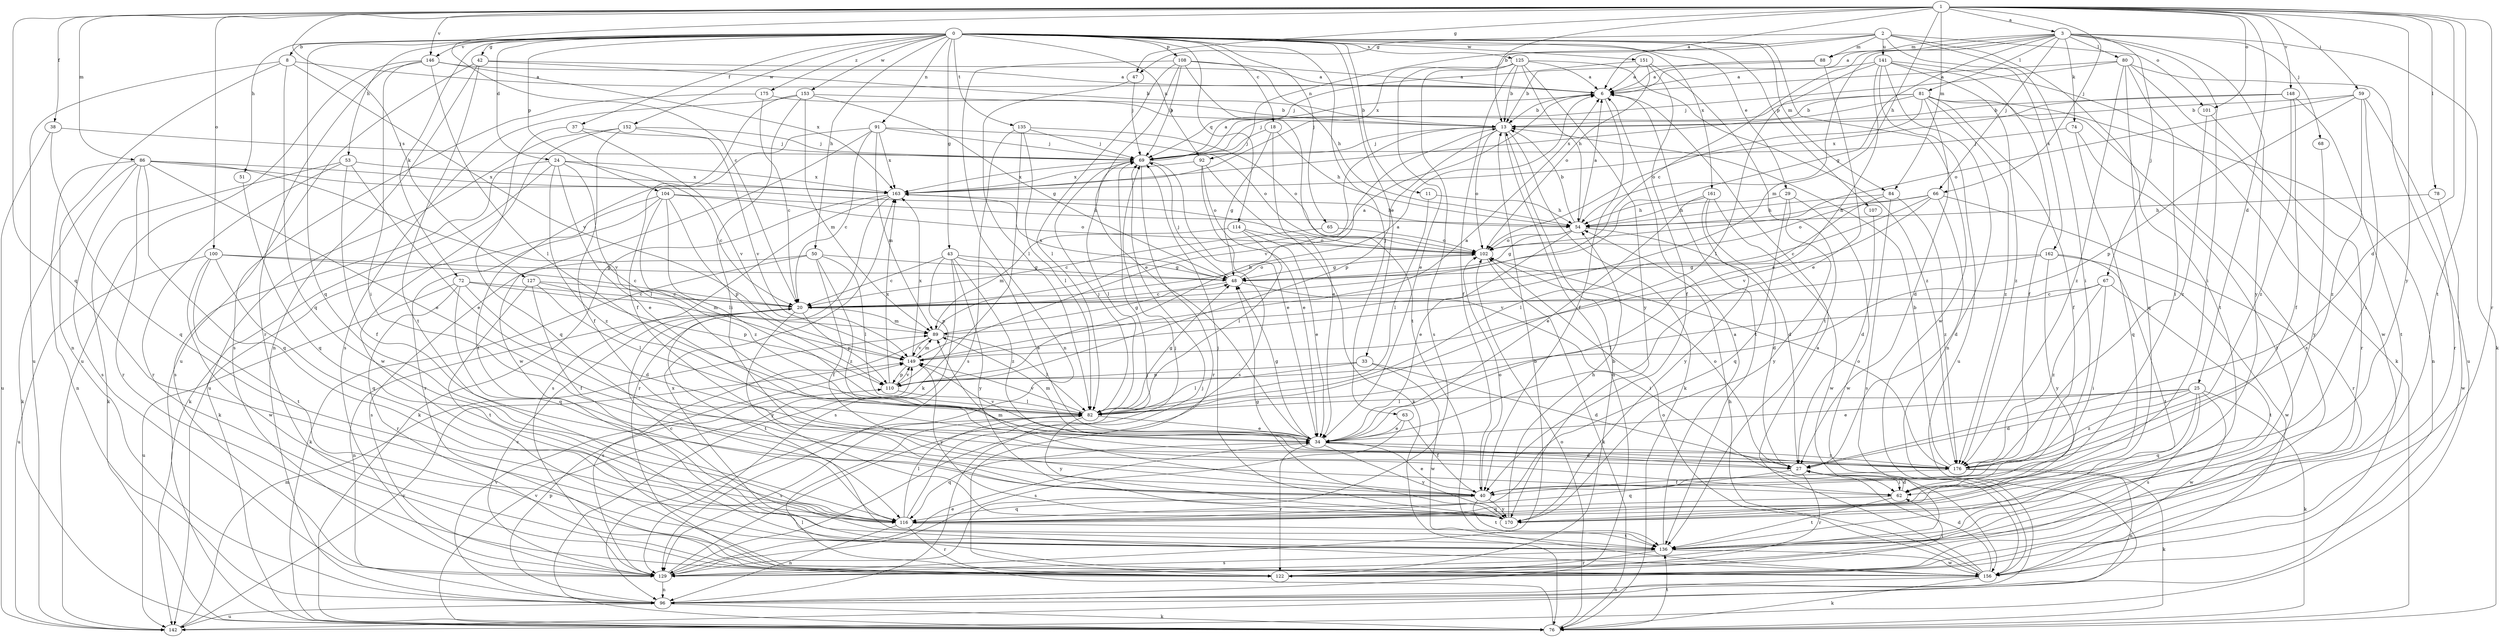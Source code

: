 strict digraph  {
0;
1;
2;
3;
6;
8;
11;
13;
18;
20;
24;
25;
27;
29;
33;
34;
37;
38;
40;
42;
43;
47;
48;
50;
51;
53;
54;
59;
62;
63;
65;
66;
67;
68;
69;
72;
74;
76;
78;
80;
81;
82;
84;
86;
88;
89;
91;
92;
96;
100;
101;
102;
104;
107;
108;
110;
114;
116;
122;
125;
127;
129;
135;
136;
141;
142;
146;
148;
149;
151;
152;
153;
156;
161;
162;
163;
170;
175;
176;
0 -> 8  [label=b];
0 -> 11  [label=b];
0 -> 18  [label=c];
0 -> 24  [label=d];
0 -> 29  [label=e];
0 -> 33  [label=e];
0 -> 37  [label=f];
0 -> 42  [label=g];
0 -> 43  [label=g];
0 -> 50  [label=h];
0 -> 51  [label=h];
0 -> 53  [label=h];
0 -> 63  [label=j];
0 -> 65  [label=j];
0 -> 72  [label=k];
0 -> 84  [label=m];
0 -> 91  [label=n];
0 -> 92  [label=n];
0 -> 104  [label=p];
0 -> 107  [label=p];
0 -> 108  [label=p];
0 -> 114  [label=q];
0 -> 116  [label=q];
0 -> 125  [label=s];
0 -> 135  [label=t];
0 -> 146  [label=v];
0 -> 151  [label=w];
0 -> 152  [label=w];
0 -> 153  [label=w];
0 -> 156  [label=w];
0 -> 161  [label=x];
0 -> 175  [label=z];
1 -> 3  [label=a];
1 -> 6  [label=a];
1 -> 13  [label=b];
1 -> 20  [label=c];
1 -> 25  [label=d];
1 -> 27  [label=d];
1 -> 38  [label=f];
1 -> 47  [label=g];
1 -> 54  [label=h];
1 -> 59  [label=i];
1 -> 66  [label=j];
1 -> 78  [label=l];
1 -> 84  [label=m];
1 -> 86  [label=m];
1 -> 100  [label=o];
1 -> 101  [label=o];
1 -> 116  [label=q];
1 -> 122  [label=r];
1 -> 127  [label=s];
1 -> 136  [label=t];
1 -> 146  [label=v];
1 -> 148  [label=v];
1 -> 170  [label=y];
2 -> 47  [label=g];
2 -> 62  [label=i];
2 -> 88  [label=m];
2 -> 92  [label=n];
2 -> 101  [label=o];
2 -> 136  [label=t];
2 -> 141  [label=u];
2 -> 162  [label=x];
2 -> 163  [label=x];
3 -> 6  [label=a];
3 -> 20  [label=c];
3 -> 48  [label=g];
3 -> 62  [label=i];
3 -> 66  [label=j];
3 -> 67  [label=j];
3 -> 68  [label=j];
3 -> 74  [label=k];
3 -> 76  [label=k];
3 -> 80  [label=l];
3 -> 81  [label=l];
3 -> 88  [label=m];
3 -> 89  [label=m];
3 -> 170  [label=y];
6 -> 13  [label=b];
6 -> 40  [label=f];
6 -> 136  [label=t];
8 -> 6  [label=a];
8 -> 96  [label=n];
8 -> 116  [label=q];
8 -> 142  [label=u];
8 -> 149  [label=v];
11 -> 54  [label=h];
11 -> 82  [label=l];
13 -> 69  [label=j];
13 -> 76  [label=k];
13 -> 96  [label=n];
13 -> 102  [label=o];
13 -> 110  [label=p];
13 -> 149  [label=v];
18 -> 34  [label=e];
18 -> 48  [label=g];
18 -> 54  [label=h];
18 -> 69  [label=j];
20 -> 6  [label=a];
20 -> 89  [label=m];
20 -> 96  [label=n];
20 -> 110  [label=p];
20 -> 136  [label=t];
20 -> 170  [label=y];
24 -> 20  [label=c];
24 -> 34  [label=e];
24 -> 76  [label=k];
24 -> 82  [label=l];
24 -> 129  [label=s];
24 -> 163  [label=x];
24 -> 176  [label=z];
25 -> 27  [label=d];
25 -> 34  [label=e];
25 -> 76  [label=k];
25 -> 82  [label=l];
25 -> 116  [label=q];
25 -> 129  [label=s];
25 -> 156  [label=w];
25 -> 176  [label=z];
27 -> 62  [label=i];
27 -> 102  [label=o];
27 -> 116  [label=q];
27 -> 122  [label=r];
29 -> 54  [label=h];
29 -> 116  [label=q];
29 -> 156  [label=w];
29 -> 170  [label=y];
33 -> 27  [label=d];
33 -> 82  [label=l];
33 -> 110  [label=p];
33 -> 156  [label=w];
34 -> 27  [label=d];
34 -> 48  [label=g];
34 -> 89  [label=m];
34 -> 116  [label=q];
34 -> 122  [label=r];
34 -> 149  [label=v];
34 -> 170  [label=y];
34 -> 176  [label=z];
37 -> 69  [label=j];
37 -> 116  [label=q];
37 -> 149  [label=v];
38 -> 69  [label=j];
38 -> 116  [label=q];
38 -> 142  [label=u];
40 -> 34  [label=e];
40 -> 89  [label=m];
40 -> 102  [label=o];
40 -> 116  [label=q];
40 -> 136  [label=t];
40 -> 170  [label=y];
42 -> 6  [label=a];
42 -> 13  [label=b];
42 -> 96  [label=n];
42 -> 136  [label=t];
42 -> 142  [label=u];
43 -> 20  [label=c];
43 -> 34  [label=e];
43 -> 48  [label=g];
43 -> 110  [label=p];
43 -> 129  [label=s];
43 -> 170  [label=y];
43 -> 176  [label=z];
47 -> 69  [label=j];
47 -> 82  [label=l];
48 -> 20  [label=c];
48 -> 62  [label=i];
48 -> 69  [label=j];
48 -> 102  [label=o];
48 -> 163  [label=x];
50 -> 40  [label=f];
50 -> 48  [label=g];
50 -> 76  [label=k];
50 -> 82  [label=l];
50 -> 129  [label=s];
50 -> 176  [label=z];
51 -> 116  [label=q];
53 -> 34  [label=e];
53 -> 40  [label=f];
53 -> 76  [label=k];
53 -> 122  [label=r];
53 -> 163  [label=x];
54 -> 6  [label=a];
54 -> 13  [label=b];
54 -> 27  [label=d];
54 -> 34  [label=e];
54 -> 48  [label=g];
54 -> 102  [label=o];
59 -> 13  [label=b];
59 -> 62  [label=i];
59 -> 102  [label=o];
59 -> 110  [label=p];
59 -> 122  [label=r];
59 -> 176  [label=z];
62 -> 27  [label=d];
62 -> 116  [label=q];
62 -> 136  [label=t];
63 -> 34  [label=e];
63 -> 40  [label=f];
63 -> 129  [label=s];
65 -> 20  [label=c];
65 -> 102  [label=o];
66 -> 20  [label=c];
66 -> 27  [label=d];
66 -> 54  [label=h];
66 -> 102  [label=o];
66 -> 122  [label=r];
66 -> 149  [label=v];
67 -> 20  [label=c];
67 -> 62  [label=i];
67 -> 82  [label=l];
67 -> 136  [label=t];
67 -> 176  [label=z];
68 -> 170  [label=y];
69 -> 6  [label=a];
69 -> 34  [label=e];
69 -> 82  [label=l];
69 -> 122  [label=r];
69 -> 163  [label=x];
72 -> 20  [label=c];
72 -> 27  [label=d];
72 -> 89  [label=m];
72 -> 116  [label=q];
72 -> 122  [label=r];
72 -> 142  [label=u];
74 -> 69  [label=j];
74 -> 116  [label=q];
74 -> 136  [label=t];
76 -> 82  [label=l];
76 -> 102  [label=o];
76 -> 136  [label=t];
76 -> 149  [label=v];
78 -> 54  [label=h];
78 -> 156  [label=w];
80 -> 6  [label=a];
80 -> 62  [label=i];
80 -> 69  [label=j];
80 -> 116  [label=q];
80 -> 142  [label=u];
80 -> 156  [label=w];
80 -> 176  [label=z];
81 -> 13  [label=b];
81 -> 27  [label=d];
81 -> 40  [label=f];
81 -> 69  [label=j];
81 -> 96  [label=n];
81 -> 102  [label=o];
81 -> 129  [label=s];
81 -> 163  [label=x];
81 -> 176  [label=z];
82 -> 34  [label=e];
82 -> 48  [label=g];
82 -> 69  [label=j];
82 -> 129  [label=s];
82 -> 149  [label=v];
82 -> 170  [label=y];
84 -> 54  [label=h];
84 -> 82  [label=l];
84 -> 129  [label=s];
84 -> 176  [label=z];
86 -> 34  [label=e];
86 -> 76  [label=k];
86 -> 96  [label=n];
86 -> 102  [label=o];
86 -> 116  [label=q];
86 -> 122  [label=r];
86 -> 129  [label=s];
86 -> 149  [label=v];
86 -> 163  [label=x];
88 -> 6  [label=a];
88 -> 13  [label=b];
88 -> 34  [label=e];
89 -> 6  [label=a];
89 -> 48  [label=g];
89 -> 82  [label=l];
89 -> 129  [label=s];
89 -> 149  [label=v];
91 -> 20  [label=c];
91 -> 69  [label=j];
91 -> 89  [label=m];
91 -> 102  [label=o];
91 -> 136  [label=t];
91 -> 156  [label=w];
91 -> 163  [label=x];
92 -> 34  [label=e];
92 -> 76  [label=k];
92 -> 129  [label=s];
92 -> 163  [label=x];
96 -> 69  [label=j];
96 -> 76  [label=k];
96 -> 110  [label=p];
96 -> 142  [label=u];
96 -> 149  [label=v];
100 -> 20  [label=c];
100 -> 48  [label=g];
100 -> 116  [label=q];
100 -> 136  [label=t];
100 -> 142  [label=u];
100 -> 156  [label=w];
101 -> 122  [label=r];
101 -> 176  [label=z];
102 -> 48  [label=g];
102 -> 76  [label=k];
104 -> 54  [label=h];
104 -> 76  [label=k];
104 -> 82  [label=l];
104 -> 102  [label=o];
104 -> 110  [label=p];
104 -> 122  [label=r];
104 -> 176  [label=z];
107 -> 27  [label=d];
108 -> 6  [label=a];
108 -> 34  [label=e];
108 -> 54  [label=h];
108 -> 69  [label=j];
108 -> 82  [label=l];
108 -> 96  [label=n];
108 -> 136  [label=t];
110 -> 13  [label=b];
110 -> 82  [label=l];
110 -> 149  [label=v];
110 -> 163  [label=x];
114 -> 34  [label=e];
114 -> 82  [label=l];
114 -> 89  [label=m];
114 -> 102  [label=o];
116 -> 69  [label=j];
116 -> 82  [label=l];
116 -> 96  [label=n];
116 -> 122  [label=r];
116 -> 136  [label=t];
122 -> 13  [label=b];
122 -> 62  [label=i];
125 -> 6  [label=a];
125 -> 13  [label=b];
125 -> 34  [label=e];
125 -> 40  [label=f];
125 -> 54  [label=h];
125 -> 129  [label=s];
125 -> 170  [label=y];
125 -> 176  [label=z];
127 -> 20  [label=c];
127 -> 40  [label=f];
127 -> 82  [label=l];
127 -> 110  [label=p];
127 -> 136  [label=t];
129 -> 13  [label=b];
129 -> 20  [label=c];
129 -> 34  [label=e];
129 -> 69  [label=j];
129 -> 96  [label=n];
135 -> 69  [label=j];
135 -> 76  [label=k];
135 -> 82  [label=l];
135 -> 102  [label=o];
135 -> 129  [label=s];
136 -> 6  [label=a];
136 -> 20  [label=c];
136 -> 122  [label=r];
136 -> 129  [label=s];
136 -> 156  [label=w];
141 -> 6  [label=a];
141 -> 34  [label=e];
141 -> 40  [label=f];
141 -> 76  [label=k];
141 -> 82  [label=l];
141 -> 96  [label=n];
141 -> 142  [label=u];
141 -> 176  [label=z];
142 -> 89  [label=m];
142 -> 149  [label=v];
146 -> 6  [label=a];
146 -> 62  [label=i];
146 -> 82  [label=l];
146 -> 122  [label=r];
146 -> 142  [label=u];
146 -> 163  [label=x];
148 -> 13  [label=b];
148 -> 40  [label=f];
148 -> 136  [label=t];
148 -> 163  [label=x];
148 -> 176  [label=z];
149 -> 6  [label=a];
149 -> 89  [label=m];
149 -> 110  [label=p];
149 -> 163  [label=x];
149 -> 170  [label=y];
151 -> 6  [label=a];
151 -> 40  [label=f];
151 -> 69  [label=j];
151 -> 102  [label=o];
151 -> 136  [label=t];
152 -> 40  [label=f];
152 -> 69  [label=j];
152 -> 142  [label=u];
152 -> 149  [label=v];
152 -> 156  [label=w];
153 -> 13  [label=b];
153 -> 40  [label=f];
153 -> 48  [label=g];
153 -> 62  [label=i];
153 -> 89  [label=m];
153 -> 129  [label=s];
156 -> 6  [label=a];
156 -> 27  [label=d];
156 -> 54  [label=h];
156 -> 76  [label=k];
156 -> 96  [label=n];
156 -> 102  [label=o];
156 -> 163  [label=x];
161 -> 27  [label=d];
161 -> 34  [label=e];
161 -> 54  [label=h];
161 -> 156  [label=w];
161 -> 170  [label=y];
162 -> 48  [label=g];
162 -> 136  [label=t];
162 -> 149  [label=v];
162 -> 156  [label=w];
162 -> 170  [label=y];
163 -> 54  [label=h];
163 -> 76  [label=k];
163 -> 122  [label=r];
163 -> 129  [label=s];
170 -> 48  [label=g];
170 -> 54  [label=h];
170 -> 69  [label=j];
175 -> 13  [label=b];
175 -> 20  [label=c];
175 -> 129  [label=s];
176 -> 13  [label=b];
176 -> 40  [label=f];
176 -> 76  [label=k];
176 -> 96  [label=n];
176 -> 102  [label=o];
}
